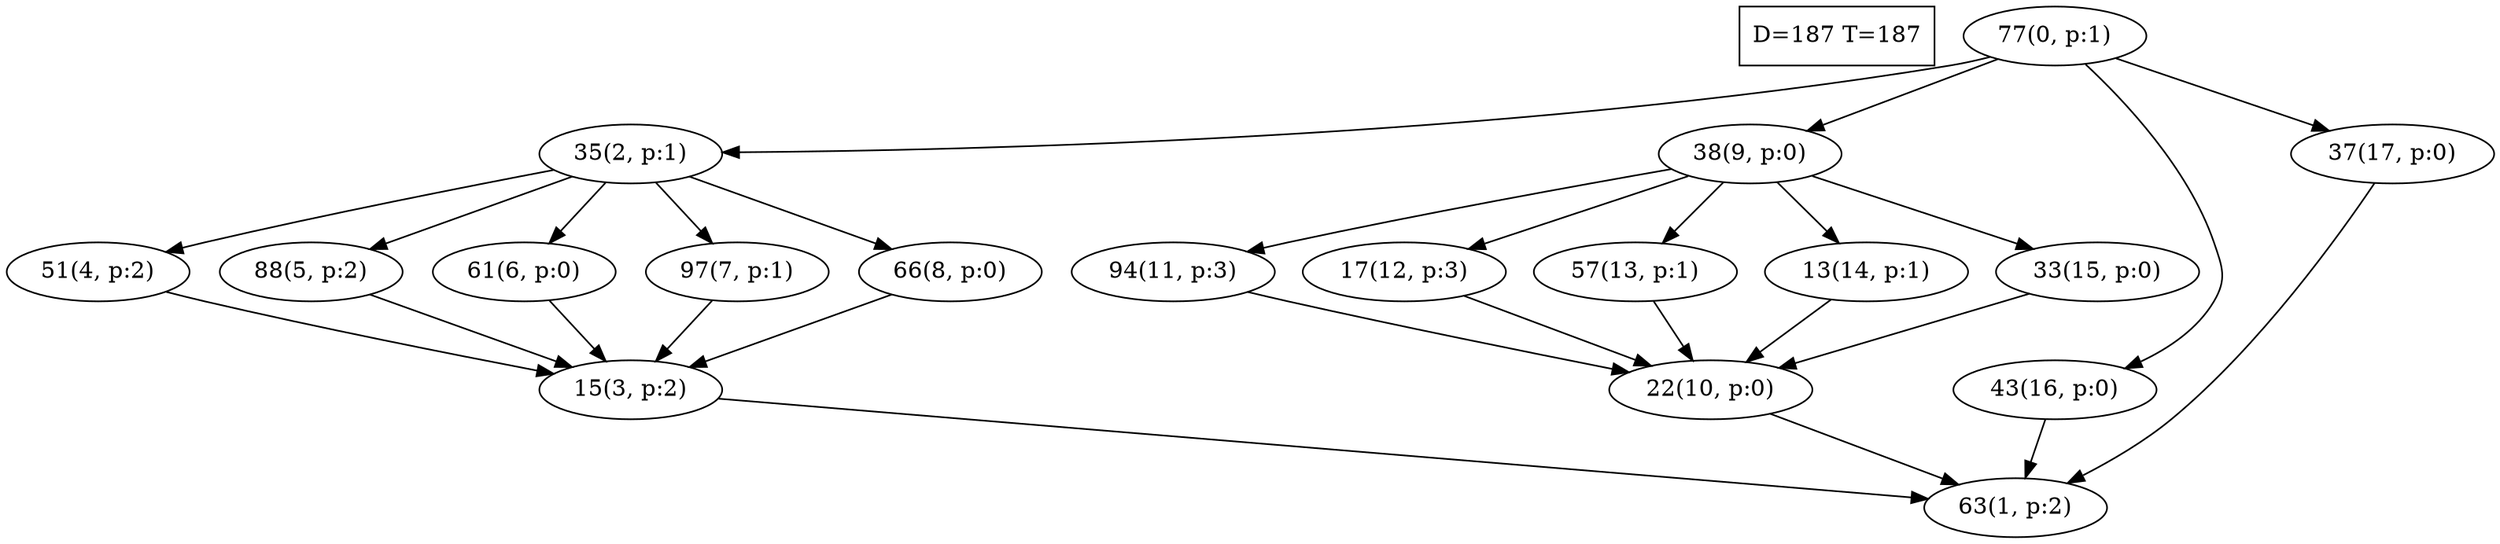 digraph Task {
i [shape=box, label="D=187 T=187"]; 
0 [label="77(0, p:1)"];
1 [label="63(1, p:2)"];
2 [label="35(2, p:1)"];
3 [label="15(3, p:2)"];
4 [label="51(4, p:2)"];
5 [label="88(5, p:2)"];
6 [label="61(6, p:0)"];
7 [label="97(7, p:1)"];
8 [label="66(8, p:0)"];
9 [label="38(9, p:0)"];
10 [label="22(10, p:0)"];
11 [label="94(11, p:3)"];
12 [label="17(12, p:3)"];
13 [label="57(13, p:1)"];
14 [label="13(14, p:1)"];
15 [label="33(15, p:0)"];
16 [label="43(16, p:0)"];
17 [label="37(17, p:0)"];
0 -> 2;
0 -> 9;
0 -> 16;
0 -> 17;
2 -> 4;
2 -> 5;
2 -> 6;
2 -> 7;
2 -> 8;
3 -> 1;
4 -> 3;
5 -> 3;
6 -> 3;
7 -> 3;
8 -> 3;
9 -> 11;
9 -> 12;
9 -> 13;
9 -> 14;
9 -> 15;
10 -> 1;
11 -> 10;
12 -> 10;
13 -> 10;
14 -> 10;
15 -> 10;
16 -> 1;
17 -> 1;
}